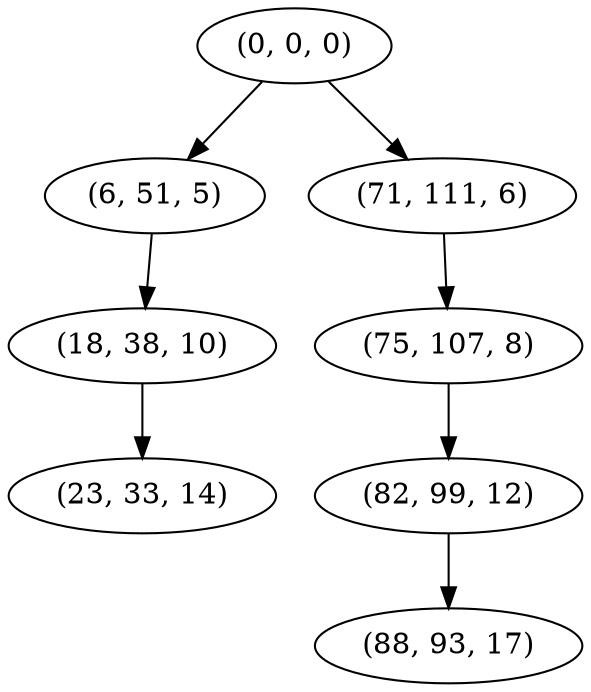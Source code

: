 digraph tree {
    "(0, 0, 0)";
    "(6, 51, 5)";
    "(18, 38, 10)";
    "(23, 33, 14)";
    "(71, 111, 6)";
    "(75, 107, 8)";
    "(82, 99, 12)";
    "(88, 93, 17)";
    "(0, 0, 0)" -> "(6, 51, 5)";
    "(0, 0, 0)" -> "(71, 111, 6)";
    "(6, 51, 5)" -> "(18, 38, 10)";
    "(18, 38, 10)" -> "(23, 33, 14)";
    "(71, 111, 6)" -> "(75, 107, 8)";
    "(75, 107, 8)" -> "(82, 99, 12)";
    "(82, 99, 12)" -> "(88, 93, 17)";
}
